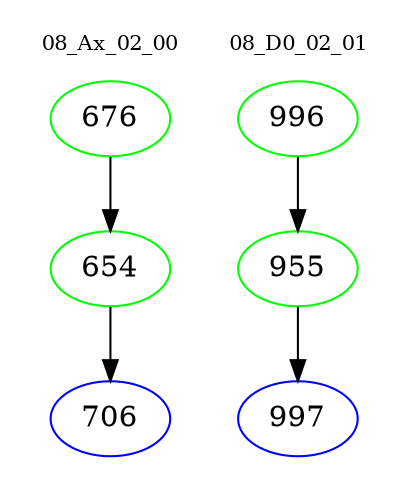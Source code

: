 digraph{
subgraph cluster_0 {
color = white
label = "08_Ax_02_00";
fontsize=10;
T0_676 [label="676", color="green"]
T0_676 -> T0_654 [color="black"]
T0_654 [label="654", color="green"]
T0_654 -> T0_706 [color="black"]
T0_706 [label="706", color="blue"]
}
subgraph cluster_1 {
color = white
label = "08_D0_02_01";
fontsize=10;
T1_996 [label="996", color="green"]
T1_996 -> T1_955 [color="black"]
T1_955 [label="955", color="green"]
T1_955 -> T1_997 [color="black"]
T1_997 [label="997", color="blue"]
}
}
